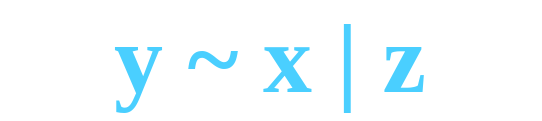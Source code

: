 <mxfile version="20.8.2" type="device"><diagram id="L3ejcUL5nDhG6-1k1uSm" name="Page-1"><mxGraphModel dx="3354" dy="1753" grid="1" gridSize="10" guides="1" tooltips="1" connect="1" arrows="1" fold="1" page="1" pageScale="1" pageWidth="850" pageHeight="1100" math="0" shadow="0"><root><mxCell id="0"/><mxCell id="1" parent="0"/><mxCell id="SHUR_vbkLzLAAotGssfM-2" value="y ~ x | z" style="text;html=1;strokeColor=none;fillColor=none;align=center;verticalAlign=middle;whiteSpace=wrap;rounded=0;fontSize=49;fontFamily=cutive;fontSource=https%3A%2F%2Ffonts.googleapis.com%2Fcss%3Ffamily%3Dcutive;fontColor=#4ACFFF;fontStyle=1" parent="1" vertex="1"><mxGeometry x="263" y="395" width="270" height="30" as="geometry"/></mxCell></root></mxGraphModel></diagram></mxfile>